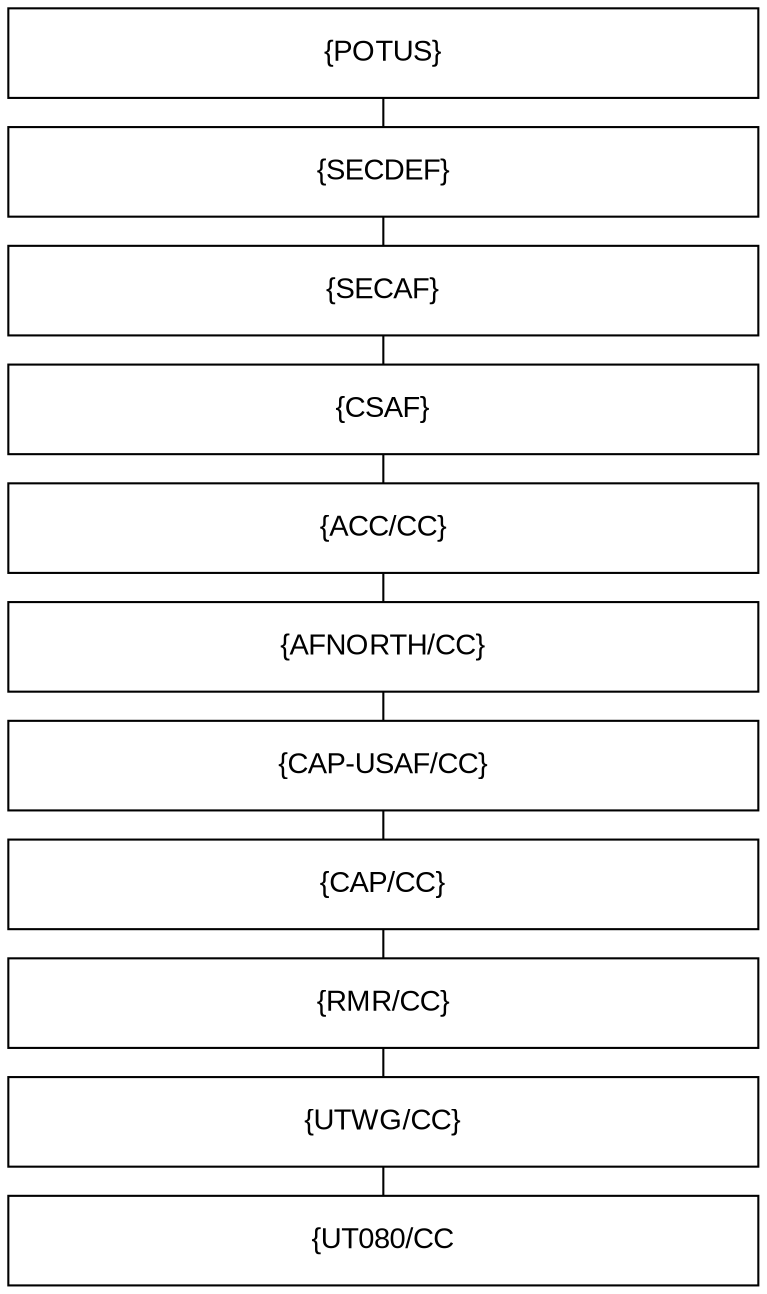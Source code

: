 digraph ORG {
    splines=ortho;
    ranksep=0.2;

    node[shape=box, width=5 height=0.6 fontname="Arial"];

    POTUS    [ label = "{POTUS}"       ]
    SECDEF   [ label = "{SECDEF}"      ]
    SECAF    [ label = "{SECAF}"       ]
    CSAF     [ label = "{CSAF}"        ]
    ACC      [ label = "{ACC/CC}"      ]
    AFNORTH  [ label = "{AFNORTH/CC}"  ]
    CAPUSAF  [ label = "{CAP-USAF/CC}" ]
    CAPCC    [ label = "{CAP/CC}"      ]
    RMRCC    [ label = "{RMR/CC}"      ]
    UTWGCC   [ label = "{UTWG/CC}"     ]
    UT080CC  [ label = "{UT080/CC"     ]

    edge[dir=none];

    POTUS -> SECDEF -> SECAF -> CSAF -> ACC -> AFNORTH -> CAPUSAF -> CAPCC -> RMRCC -> UTWGCC -> UT080CC
}
